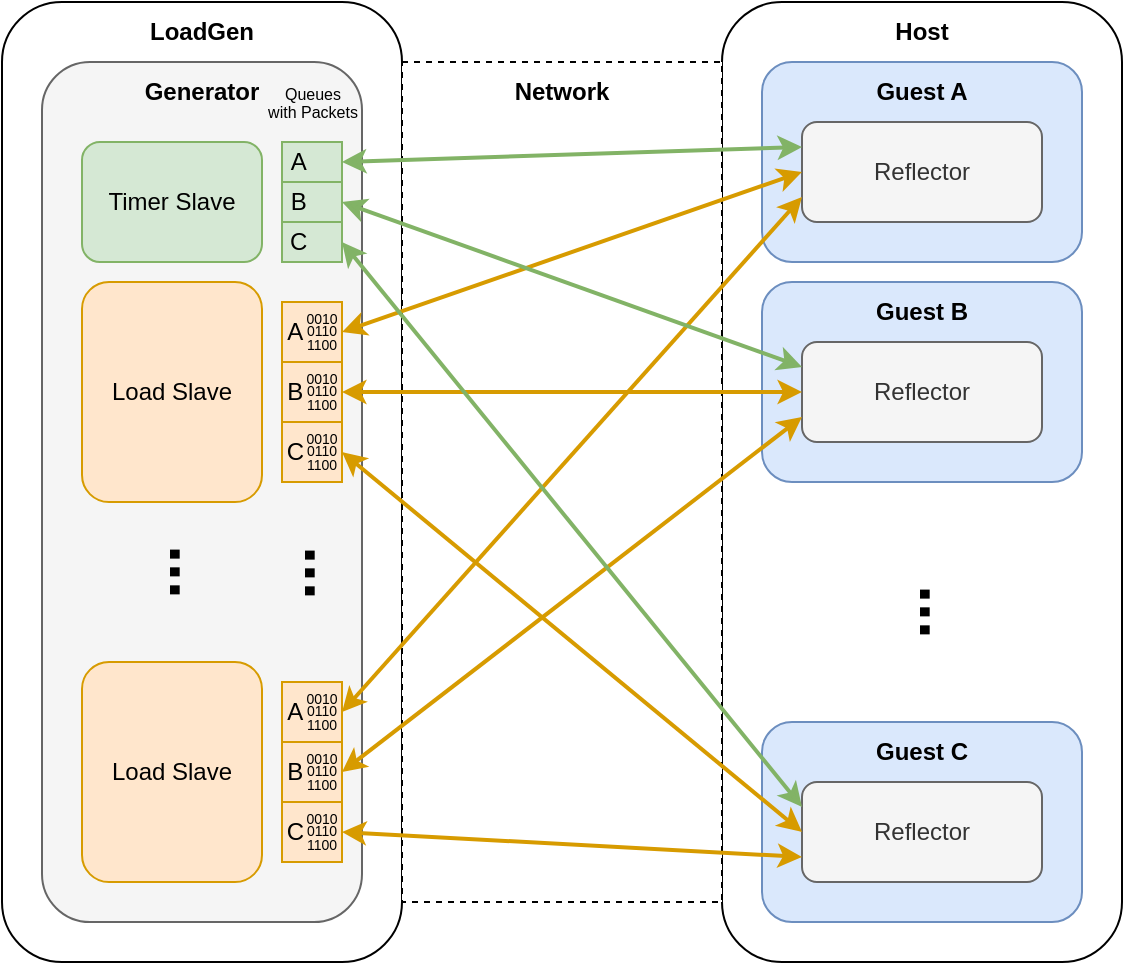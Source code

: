 <mxfile version="21.1.8" type="github">
  <diagram name="Page-1" id="eqyKnO2Cwf8LMekeqgzb">
    <mxGraphModel dx="1062" dy="616" grid="1" gridSize="10" guides="1" tooltips="1" connect="1" arrows="1" fold="1" page="1" pageScale="1" pageWidth="800" pageHeight="800" math="0" shadow="0">
      <root>
        <mxCell id="0" />
        <mxCell id="1" parent="0" />
        <mxCell id="RFkQ3Km538WCamqR7Py1-1" value="" style="rounded=1;whiteSpace=wrap;html=1;" vertex="1" parent="1">
          <mxGeometry x="480" y="160" width="200" height="480" as="geometry" />
        </mxCell>
        <mxCell id="RFkQ3Km538WCamqR7Py1-2" value="&lt;b&gt;Host&lt;/b&gt;" style="text;html=1;strokeColor=none;fillColor=none;align=center;verticalAlign=middle;whiteSpace=wrap;rounded=0;" vertex="1" parent="1">
          <mxGeometry x="550" y="160" width="60" height="30" as="geometry" />
        </mxCell>
        <mxCell id="RFkQ3Km538WCamqR7Py1-3" value="" style="rounded=1;whiteSpace=wrap;html=1;" vertex="1" parent="1">
          <mxGeometry x="120" y="160" width="200" height="480" as="geometry" />
        </mxCell>
        <mxCell id="RFkQ3Km538WCamqR7Py1-4" value="&lt;b&gt;LoadGen&lt;/b&gt;" style="text;html=1;strokeColor=none;fillColor=none;align=center;verticalAlign=middle;whiteSpace=wrap;rounded=0;" vertex="1" parent="1">
          <mxGeometry x="190" y="160" width="60" height="30" as="geometry" />
        </mxCell>
        <mxCell id="RFkQ3Km538WCamqR7Py1-5" value="" style="rounded=0;whiteSpace=wrap;html=1;dashed=1;" vertex="1" parent="1">
          <mxGeometry x="320" y="190" width="160" height="420" as="geometry" />
        </mxCell>
        <mxCell id="RFkQ3Km538WCamqR7Py1-6" value="&lt;b&gt;Network&lt;/b&gt;" style="text;html=1;strokeColor=none;fillColor=none;align=center;verticalAlign=middle;whiteSpace=wrap;rounded=0;" vertex="1" parent="1">
          <mxGeometry x="370" y="190" width="60" height="30" as="geometry" />
        </mxCell>
        <mxCell id="RFkQ3Km538WCamqR7Py1-7" value="" style="rounded=1;whiteSpace=wrap;html=1;fillColor=#dae8fc;strokeColor=#6c8ebf;" vertex="1" parent="1">
          <mxGeometry x="500" y="190" width="160" height="100" as="geometry" />
        </mxCell>
        <mxCell id="RFkQ3Km538WCamqR7Py1-8" value="Guest A" style="text;html=1;strokeColor=none;fillColor=none;align=center;verticalAlign=middle;whiteSpace=wrap;rounded=0;fontStyle=1" vertex="1" parent="1">
          <mxGeometry x="550" y="190" width="60" height="30" as="geometry" />
        </mxCell>
        <mxCell id="RFkQ3Km538WCamqR7Py1-9" value="Reflector" style="rounded=1;whiteSpace=wrap;html=1;fontStyle=0;fillColor=#f5f5f5;strokeColor=#666666;fontColor=#333333;" vertex="1" parent="1">
          <mxGeometry x="520" y="220" width="120" height="50" as="geometry" />
        </mxCell>
        <mxCell id="RFkQ3Km538WCamqR7Py1-10" value="" style="rounded=1;whiteSpace=wrap;html=1;fillColor=#dae8fc;strokeColor=#6c8ebf;" vertex="1" parent="1">
          <mxGeometry x="500" y="300" width="160" height="100" as="geometry" />
        </mxCell>
        <mxCell id="RFkQ3Km538WCamqR7Py1-11" value="Guest B" style="text;html=1;strokeColor=none;fillColor=none;align=center;verticalAlign=middle;whiteSpace=wrap;rounded=0;fontStyle=1" vertex="1" parent="1">
          <mxGeometry x="550" y="300" width="60" height="30" as="geometry" />
        </mxCell>
        <mxCell id="RFkQ3Km538WCamqR7Py1-12" value="Reflector" style="rounded=1;whiteSpace=wrap;html=1;fontStyle=0;fillColor=#f5f5f5;strokeColor=#666666;fontColor=#333333;" vertex="1" parent="1">
          <mxGeometry x="520" y="330" width="120" height="50" as="geometry" />
        </mxCell>
        <mxCell id="RFkQ3Km538WCamqR7Py1-13" value="" style="rounded=1;whiteSpace=wrap;html=1;fillColor=#dae8fc;strokeColor=#6c8ebf;" vertex="1" parent="1">
          <mxGeometry x="500" y="520" width="160" height="100" as="geometry" />
        </mxCell>
        <mxCell id="RFkQ3Km538WCamqR7Py1-14" value="Guest C" style="text;html=1;strokeColor=none;fillColor=none;align=center;verticalAlign=middle;whiteSpace=wrap;rounded=0;fontStyle=1" vertex="1" parent="1">
          <mxGeometry x="550" y="520" width="60" height="30" as="geometry" />
        </mxCell>
        <mxCell id="RFkQ3Km538WCamqR7Py1-15" value="Reflector" style="rounded=1;whiteSpace=wrap;html=1;fontStyle=0;fillColor=#f5f5f5;strokeColor=#666666;fontColor=#333333;" vertex="1" parent="1">
          <mxGeometry x="520" y="550" width="120" height="50" as="geometry" />
        </mxCell>
        <mxCell id="RFkQ3Km538WCamqR7Py1-19" value="" style="rounded=1;whiteSpace=wrap;html=1;fillColor=#f5f5f5;strokeColor=#666666;fontColor=#333333;" vertex="1" parent="1">
          <mxGeometry x="140" y="190" width="160" height="430" as="geometry" />
        </mxCell>
        <mxCell id="RFkQ3Km538WCamqR7Py1-20" value="&lt;b&gt;Generator&lt;/b&gt;" style="text;html=1;strokeColor=none;fillColor=none;align=center;verticalAlign=middle;whiteSpace=wrap;rounded=0;" vertex="1" parent="1">
          <mxGeometry x="190" y="190" width="60" height="30" as="geometry" />
        </mxCell>
        <mxCell id="RFkQ3Km538WCamqR7Py1-21" value="Timer Slave" style="rounded=1;whiteSpace=wrap;html=1;fillColor=#d5e8d4;strokeColor=#82b366;" vertex="1" parent="1">
          <mxGeometry x="160" y="230" width="90" height="60" as="geometry" />
        </mxCell>
        <mxCell id="RFkQ3Km538WCamqR7Py1-22" value="Load Slave" style="rounded=1;whiteSpace=wrap;html=1;fillColor=#ffe6cc;strokeColor=#d79b00;" vertex="1" parent="1">
          <mxGeometry x="160" y="300" width="90" height="110" as="geometry" />
        </mxCell>
        <mxCell id="RFkQ3Km538WCamqR7Py1-23" value="Load Slave" style="rounded=1;whiteSpace=wrap;html=1;fillColor=#ffe6cc;strokeColor=#d79b00;" vertex="1" parent="1">
          <mxGeometry x="160" y="490" width="90" height="110" as="geometry" />
        </mxCell>
        <mxCell id="RFkQ3Km538WCamqR7Py1-29" value="&lt;b&gt;&lt;font style=&quot;font-size: 32px;&quot;&gt;...&lt;/font&gt;&lt;/b&gt;" style="text;html=1;strokeColor=none;fillColor=none;align=center;verticalAlign=middle;whiteSpace=wrap;rounded=0;rotation=90;" vertex="1" parent="1">
          <mxGeometry x="560" y="450" width="60" height="30" as="geometry" />
        </mxCell>
        <mxCell id="RFkQ3Km538WCamqR7Py1-30" value="&lt;b&gt;&lt;font style=&quot;font-size: 32px;&quot;&gt;...&lt;/font&gt;&lt;/b&gt;" style="text;html=1;strokeColor=none;fillColor=none;align=center;verticalAlign=middle;whiteSpace=wrap;rounded=0;rotation=90;" vertex="1" parent="1">
          <mxGeometry x="185" y="430" width="60" height="30" as="geometry" />
        </mxCell>
        <mxCell id="RFkQ3Km538WCamqR7Py1-42" value="A&amp;nbsp; &amp;nbsp;&amp;nbsp;" style="rounded=0;whiteSpace=wrap;html=1;fillColor=#d5e8d4;strokeColor=#82b366;" vertex="1" parent="1">
          <mxGeometry x="260" y="230" width="30" height="20" as="geometry" />
        </mxCell>
        <mxCell id="RFkQ3Km538WCamqR7Py1-43" value="B&amp;nbsp; &amp;nbsp;&amp;nbsp;" style="rounded=0;whiteSpace=wrap;html=1;fillColor=#d5e8d4;strokeColor=#82b366;" vertex="1" parent="1">
          <mxGeometry x="260" y="250" width="30" height="20" as="geometry" />
        </mxCell>
        <mxCell id="RFkQ3Km538WCamqR7Py1-44" value="C&amp;nbsp; &amp;nbsp;&amp;nbsp;" style="rounded=0;whiteSpace=wrap;html=1;fillColor=#d5e8d4;strokeColor=#82b366;" vertex="1" parent="1">
          <mxGeometry x="260" y="270" width="30" height="20" as="geometry" />
        </mxCell>
        <mxCell id="RFkQ3Km538WCamqR7Py1-47" value="" style="shape=image;html=1;verticalAlign=top;verticalLabelPosition=bottom;labelBackgroundColor=#ffffff;imageAspect=0;aspect=fixed;image=https://cdn4.iconfinder.com/data/icons/essential-app-2/16/stop-watch-time-count-128.png" vertex="1" parent="1">
          <mxGeometry x="275" y="232.5" width="15" height="15" as="geometry" />
        </mxCell>
        <mxCell id="RFkQ3Km538WCamqR7Py1-48" value="" style="shape=image;html=1;verticalAlign=top;verticalLabelPosition=bottom;labelBackgroundColor=#ffffff;imageAspect=0;aspect=fixed;image=https://cdn4.iconfinder.com/data/icons/essential-app-2/16/stop-watch-time-count-128.png" vertex="1" parent="1">
          <mxGeometry x="275" y="252.5" width="15" height="15" as="geometry" />
        </mxCell>
        <mxCell id="RFkQ3Km538WCamqR7Py1-49" value="" style="shape=image;html=1;verticalAlign=top;verticalLabelPosition=bottom;labelBackgroundColor=#ffffff;imageAspect=0;aspect=fixed;image=https://cdn4.iconfinder.com/data/icons/essential-app-2/16/stop-watch-time-count-128.png" vertex="1" parent="1">
          <mxGeometry x="275" y="272.5" width="15" height="15" as="geometry" />
        </mxCell>
        <mxCell id="RFkQ3Km538WCamqR7Py1-50" value="A&amp;nbsp; &amp;nbsp; &amp;nbsp;" style="rounded=0;whiteSpace=wrap;html=1;fillColor=#ffe6cc;strokeColor=#d79b00;" vertex="1" parent="1">
          <mxGeometry x="260" y="310" width="30" height="30" as="geometry" />
        </mxCell>
        <mxCell id="RFkQ3Km538WCamqR7Py1-51" value="B&amp;nbsp; &amp;nbsp; &amp;nbsp;" style="rounded=0;whiteSpace=wrap;html=1;fillColor=#ffe6cc;strokeColor=#d79b00;" vertex="1" parent="1">
          <mxGeometry x="260" y="340" width="30" height="30" as="geometry" />
        </mxCell>
        <mxCell id="RFkQ3Km538WCamqR7Py1-52" value="C&amp;nbsp; &amp;nbsp; &amp;nbsp;" style="rounded=0;whiteSpace=wrap;html=1;fillColor=#ffe6cc;strokeColor=#d79b00;" vertex="1" parent="1">
          <mxGeometry x="260" y="370" width="30" height="30" as="geometry" />
        </mxCell>
        <mxCell id="RFkQ3Km538WCamqR7Py1-53" value="&lt;p style=&quot;line-height: 60%;&quot;&gt;&lt;font style=&quot;font-size: 8px;&quot;&gt;Queues&lt;br&gt;with Packets&lt;/font&gt;&lt;/p&gt;" style="text;html=1;strokeColor=none;fillColor=none;align=center;verticalAlign=middle;whiteSpace=wrap;rounded=0;" vertex="1" parent="1">
          <mxGeometry x="247.5" y="200" width="55" height="20" as="geometry" />
        </mxCell>
        <mxCell id="RFkQ3Km538WCamqR7Py1-56" value="&lt;p style=&quot;line-height: 90%; font-size: 7px;&quot;&gt;0010&lt;br&gt;0110&lt;br&gt;1100&lt;/p&gt;" style="text;html=1;strokeColor=none;fillColor=none;align=center;verticalAlign=middle;whiteSpace=wrap;rounded=0;" vertex="1" parent="1">
          <mxGeometry x="270" y="315" width="20" height="20" as="geometry" />
        </mxCell>
        <mxCell id="RFkQ3Km538WCamqR7Py1-57" value="&lt;p style=&quot;line-height: 90%; font-size: 7px;&quot;&gt;0010&lt;br&gt;0110&lt;br&gt;1100&lt;/p&gt;" style="text;html=1;strokeColor=none;fillColor=none;align=center;verticalAlign=middle;whiteSpace=wrap;rounded=0;" vertex="1" parent="1">
          <mxGeometry x="270" y="345" width="20" height="20" as="geometry" />
        </mxCell>
        <mxCell id="RFkQ3Km538WCamqR7Py1-58" value="&lt;p style=&quot;line-height: 90%; font-size: 7px;&quot;&gt;0010&lt;br&gt;0110&lt;br&gt;1100&lt;/p&gt;" style="text;html=1;strokeColor=none;fillColor=none;align=center;verticalAlign=middle;whiteSpace=wrap;rounded=0;" vertex="1" parent="1">
          <mxGeometry x="270" y="375" width="20" height="20" as="geometry" />
        </mxCell>
        <mxCell id="RFkQ3Km538WCamqR7Py1-59" value="A&amp;nbsp; &amp;nbsp; &amp;nbsp;" style="rounded=0;whiteSpace=wrap;html=1;fillColor=#ffe6cc;strokeColor=#d79b00;" vertex="1" parent="1">
          <mxGeometry x="260" y="500" width="30" height="30" as="geometry" />
        </mxCell>
        <mxCell id="RFkQ3Km538WCamqR7Py1-60" value="B&amp;nbsp; &amp;nbsp; &amp;nbsp;" style="rounded=0;whiteSpace=wrap;html=1;fillColor=#ffe6cc;strokeColor=#d79b00;" vertex="1" parent="1">
          <mxGeometry x="260" y="530" width="30" height="30" as="geometry" />
        </mxCell>
        <mxCell id="RFkQ3Km538WCamqR7Py1-61" value="C&amp;nbsp; &amp;nbsp; &amp;nbsp;" style="rounded=0;whiteSpace=wrap;html=1;fillColor=#ffe6cc;strokeColor=#d79b00;" vertex="1" parent="1">
          <mxGeometry x="260" y="560" width="30" height="30" as="geometry" />
        </mxCell>
        <mxCell id="RFkQ3Km538WCamqR7Py1-62" value="&lt;p style=&quot;line-height: 90%; font-size: 7px;&quot;&gt;0010&lt;br&gt;0110&lt;br&gt;1100&lt;/p&gt;" style="text;html=1;strokeColor=none;fillColor=none;align=center;verticalAlign=middle;whiteSpace=wrap;rounded=0;" vertex="1" parent="1">
          <mxGeometry x="270" y="505" width="20" height="20" as="geometry" />
        </mxCell>
        <mxCell id="RFkQ3Km538WCamqR7Py1-63" value="&lt;p style=&quot;line-height: 90%; font-size: 7px;&quot;&gt;0010&lt;br&gt;0110&lt;br&gt;1100&lt;/p&gt;" style="text;html=1;strokeColor=none;fillColor=none;align=center;verticalAlign=middle;whiteSpace=wrap;rounded=0;" vertex="1" parent="1">
          <mxGeometry x="270" y="535" width="20" height="20" as="geometry" />
        </mxCell>
        <mxCell id="RFkQ3Km538WCamqR7Py1-64" value="&lt;p style=&quot;line-height: 90%; font-size: 7px;&quot;&gt;0010&lt;br&gt;0110&lt;br&gt;1100&lt;/p&gt;" style="text;html=1;strokeColor=none;fillColor=none;align=center;verticalAlign=middle;whiteSpace=wrap;rounded=0;" vertex="1" parent="1">
          <mxGeometry x="270" y="565" width="20" height="20" as="geometry" />
        </mxCell>
        <mxCell id="RFkQ3Km538WCamqR7Py1-65" value="&lt;b&gt;&lt;font style=&quot;font-size: 32px;&quot;&gt;...&lt;/font&gt;&lt;/b&gt;" style="text;html=1;strokeColor=none;fillColor=none;align=center;verticalAlign=middle;whiteSpace=wrap;rounded=0;rotation=90;" vertex="1" parent="1">
          <mxGeometry x="252.5" y="430" width="60" height="30" as="geometry" />
        </mxCell>
        <mxCell id="RFkQ3Km538WCamqR7Py1-67" value="" style="endArrow=classic;startArrow=classic;html=1;rounded=0;entryX=0;entryY=0.25;entryDx=0;entryDy=0;exitX=1;exitY=0.5;exitDx=0;exitDy=0;strokeWidth=2;fillColor=#d5e8d4;strokeColor=#82b366;" edge="1" parent="1" source="RFkQ3Km538WCamqR7Py1-47" target="RFkQ3Km538WCamqR7Py1-9">
          <mxGeometry width="50" height="50" relative="1" as="geometry">
            <mxPoint x="340" y="510" as="sourcePoint" />
            <mxPoint x="390" y="460" as="targetPoint" />
          </mxGeometry>
        </mxCell>
        <mxCell id="RFkQ3Km538WCamqR7Py1-68" value="" style="endArrow=classic;startArrow=classic;html=1;rounded=0;entryX=0;entryY=0.5;entryDx=0;entryDy=0;exitX=1;exitY=0.5;exitDx=0;exitDy=0;strokeWidth=2;fillColor=#ffe6cc;strokeColor=#d79b00;" edge="1" parent="1" source="RFkQ3Km538WCamqR7Py1-56" target="RFkQ3Km538WCamqR7Py1-9">
          <mxGeometry width="50" height="50" relative="1" as="geometry">
            <mxPoint x="300" y="250" as="sourcePoint" />
            <mxPoint x="530" y="243" as="targetPoint" />
          </mxGeometry>
        </mxCell>
        <mxCell id="RFkQ3Km538WCamqR7Py1-69" value="" style="endArrow=classic;startArrow=classic;html=1;rounded=0;entryX=0;entryY=0.75;entryDx=0;entryDy=0;exitX=1;exitY=0.5;exitDx=0;exitDy=0;strokeWidth=2;fillColor=#ffe6cc;strokeColor=#d79b00;" edge="1" parent="1" source="RFkQ3Km538WCamqR7Py1-62" target="RFkQ3Km538WCamqR7Py1-9">
          <mxGeometry width="50" height="50" relative="1" as="geometry">
            <mxPoint x="310" y="260" as="sourcePoint" />
            <mxPoint x="540" y="253" as="targetPoint" />
          </mxGeometry>
        </mxCell>
        <mxCell id="RFkQ3Km538WCamqR7Py1-70" value="" style="endArrow=classic;startArrow=classic;html=1;rounded=0;entryX=0;entryY=0.25;entryDx=0;entryDy=0;exitX=1;exitY=0.5;exitDx=0;exitDy=0;strokeWidth=2;fillColor=#d5e8d4;strokeColor=#82b366;" edge="1" parent="1" source="RFkQ3Km538WCamqR7Py1-48" target="RFkQ3Km538WCamqR7Py1-12">
          <mxGeometry width="50" height="50" relative="1" as="geometry">
            <mxPoint x="300" y="250" as="sourcePoint" />
            <mxPoint x="530" y="243" as="targetPoint" />
          </mxGeometry>
        </mxCell>
        <mxCell id="RFkQ3Km538WCamqR7Py1-71" value="" style="endArrow=classic;startArrow=classic;html=1;rounded=0;entryX=0;entryY=0.5;entryDx=0;entryDy=0;exitX=1;exitY=0.5;exitDx=0;exitDy=0;strokeWidth=2;fillColor=#ffe6cc;strokeColor=#d79b00;" edge="1" parent="1" source="RFkQ3Km538WCamqR7Py1-57" target="RFkQ3Km538WCamqR7Py1-12">
          <mxGeometry width="50" height="50" relative="1" as="geometry">
            <mxPoint x="300" y="270" as="sourcePoint" />
            <mxPoint x="530" y="353" as="targetPoint" />
          </mxGeometry>
        </mxCell>
        <mxCell id="RFkQ3Km538WCamqR7Py1-72" value="" style="endArrow=classic;startArrow=classic;html=1;rounded=0;entryX=0;entryY=0.75;entryDx=0;entryDy=0;exitX=1;exitY=0.5;exitDx=0;exitDy=0;strokeWidth=2;fillColor=#ffe6cc;strokeColor=#d79b00;" edge="1" parent="1" source="RFkQ3Km538WCamqR7Py1-63" target="RFkQ3Km538WCamqR7Py1-12">
          <mxGeometry width="50" height="50" relative="1" as="geometry">
            <mxPoint x="300" y="365" as="sourcePoint" />
            <mxPoint x="530" y="365" as="targetPoint" />
          </mxGeometry>
        </mxCell>
        <mxCell id="RFkQ3Km538WCamqR7Py1-73" value="" style="endArrow=classic;startArrow=classic;html=1;rounded=0;entryX=0;entryY=0.5;entryDx=0;entryDy=0;exitX=1;exitY=0.5;exitDx=0;exitDy=0;strokeWidth=2;fillColor=#ffe6cc;strokeColor=#d79b00;" edge="1" parent="1" source="RFkQ3Km538WCamqR7Py1-58" target="RFkQ3Km538WCamqR7Py1-15">
          <mxGeometry width="50" height="50" relative="1" as="geometry">
            <mxPoint x="300" y="365" as="sourcePoint" />
            <mxPoint x="530" y="365" as="targetPoint" />
          </mxGeometry>
        </mxCell>
        <mxCell id="RFkQ3Km538WCamqR7Py1-74" value="" style="endArrow=classic;startArrow=classic;html=1;rounded=0;entryX=0;entryY=0.25;entryDx=0;entryDy=0;exitX=1;exitY=0.5;exitDx=0;exitDy=0;strokeWidth=2;fillColor=#d5e8d4;strokeColor=#82b366;" edge="1" parent="1" source="RFkQ3Km538WCamqR7Py1-44" target="RFkQ3Km538WCamqR7Py1-15">
          <mxGeometry width="50" height="50" relative="1" as="geometry">
            <mxPoint x="300" y="395" as="sourcePoint" />
            <mxPoint x="530" y="585" as="targetPoint" />
          </mxGeometry>
        </mxCell>
        <mxCell id="RFkQ3Km538WCamqR7Py1-75" value="" style="endArrow=classic;startArrow=classic;html=1;rounded=0;entryX=0;entryY=0.75;entryDx=0;entryDy=0;exitX=1;exitY=0.5;exitDx=0;exitDy=0;strokeWidth=2;fillColor=#ffe6cc;strokeColor=#d79b00;" edge="1" parent="1" source="RFkQ3Km538WCamqR7Py1-64" target="RFkQ3Km538WCamqR7Py1-15">
          <mxGeometry width="50" height="50" relative="1" as="geometry">
            <mxPoint x="310" y="405" as="sourcePoint" />
            <mxPoint x="540" y="595" as="targetPoint" />
          </mxGeometry>
        </mxCell>
      </root>
    </mxGraphModel>
  </diagram>
</mxfile>
